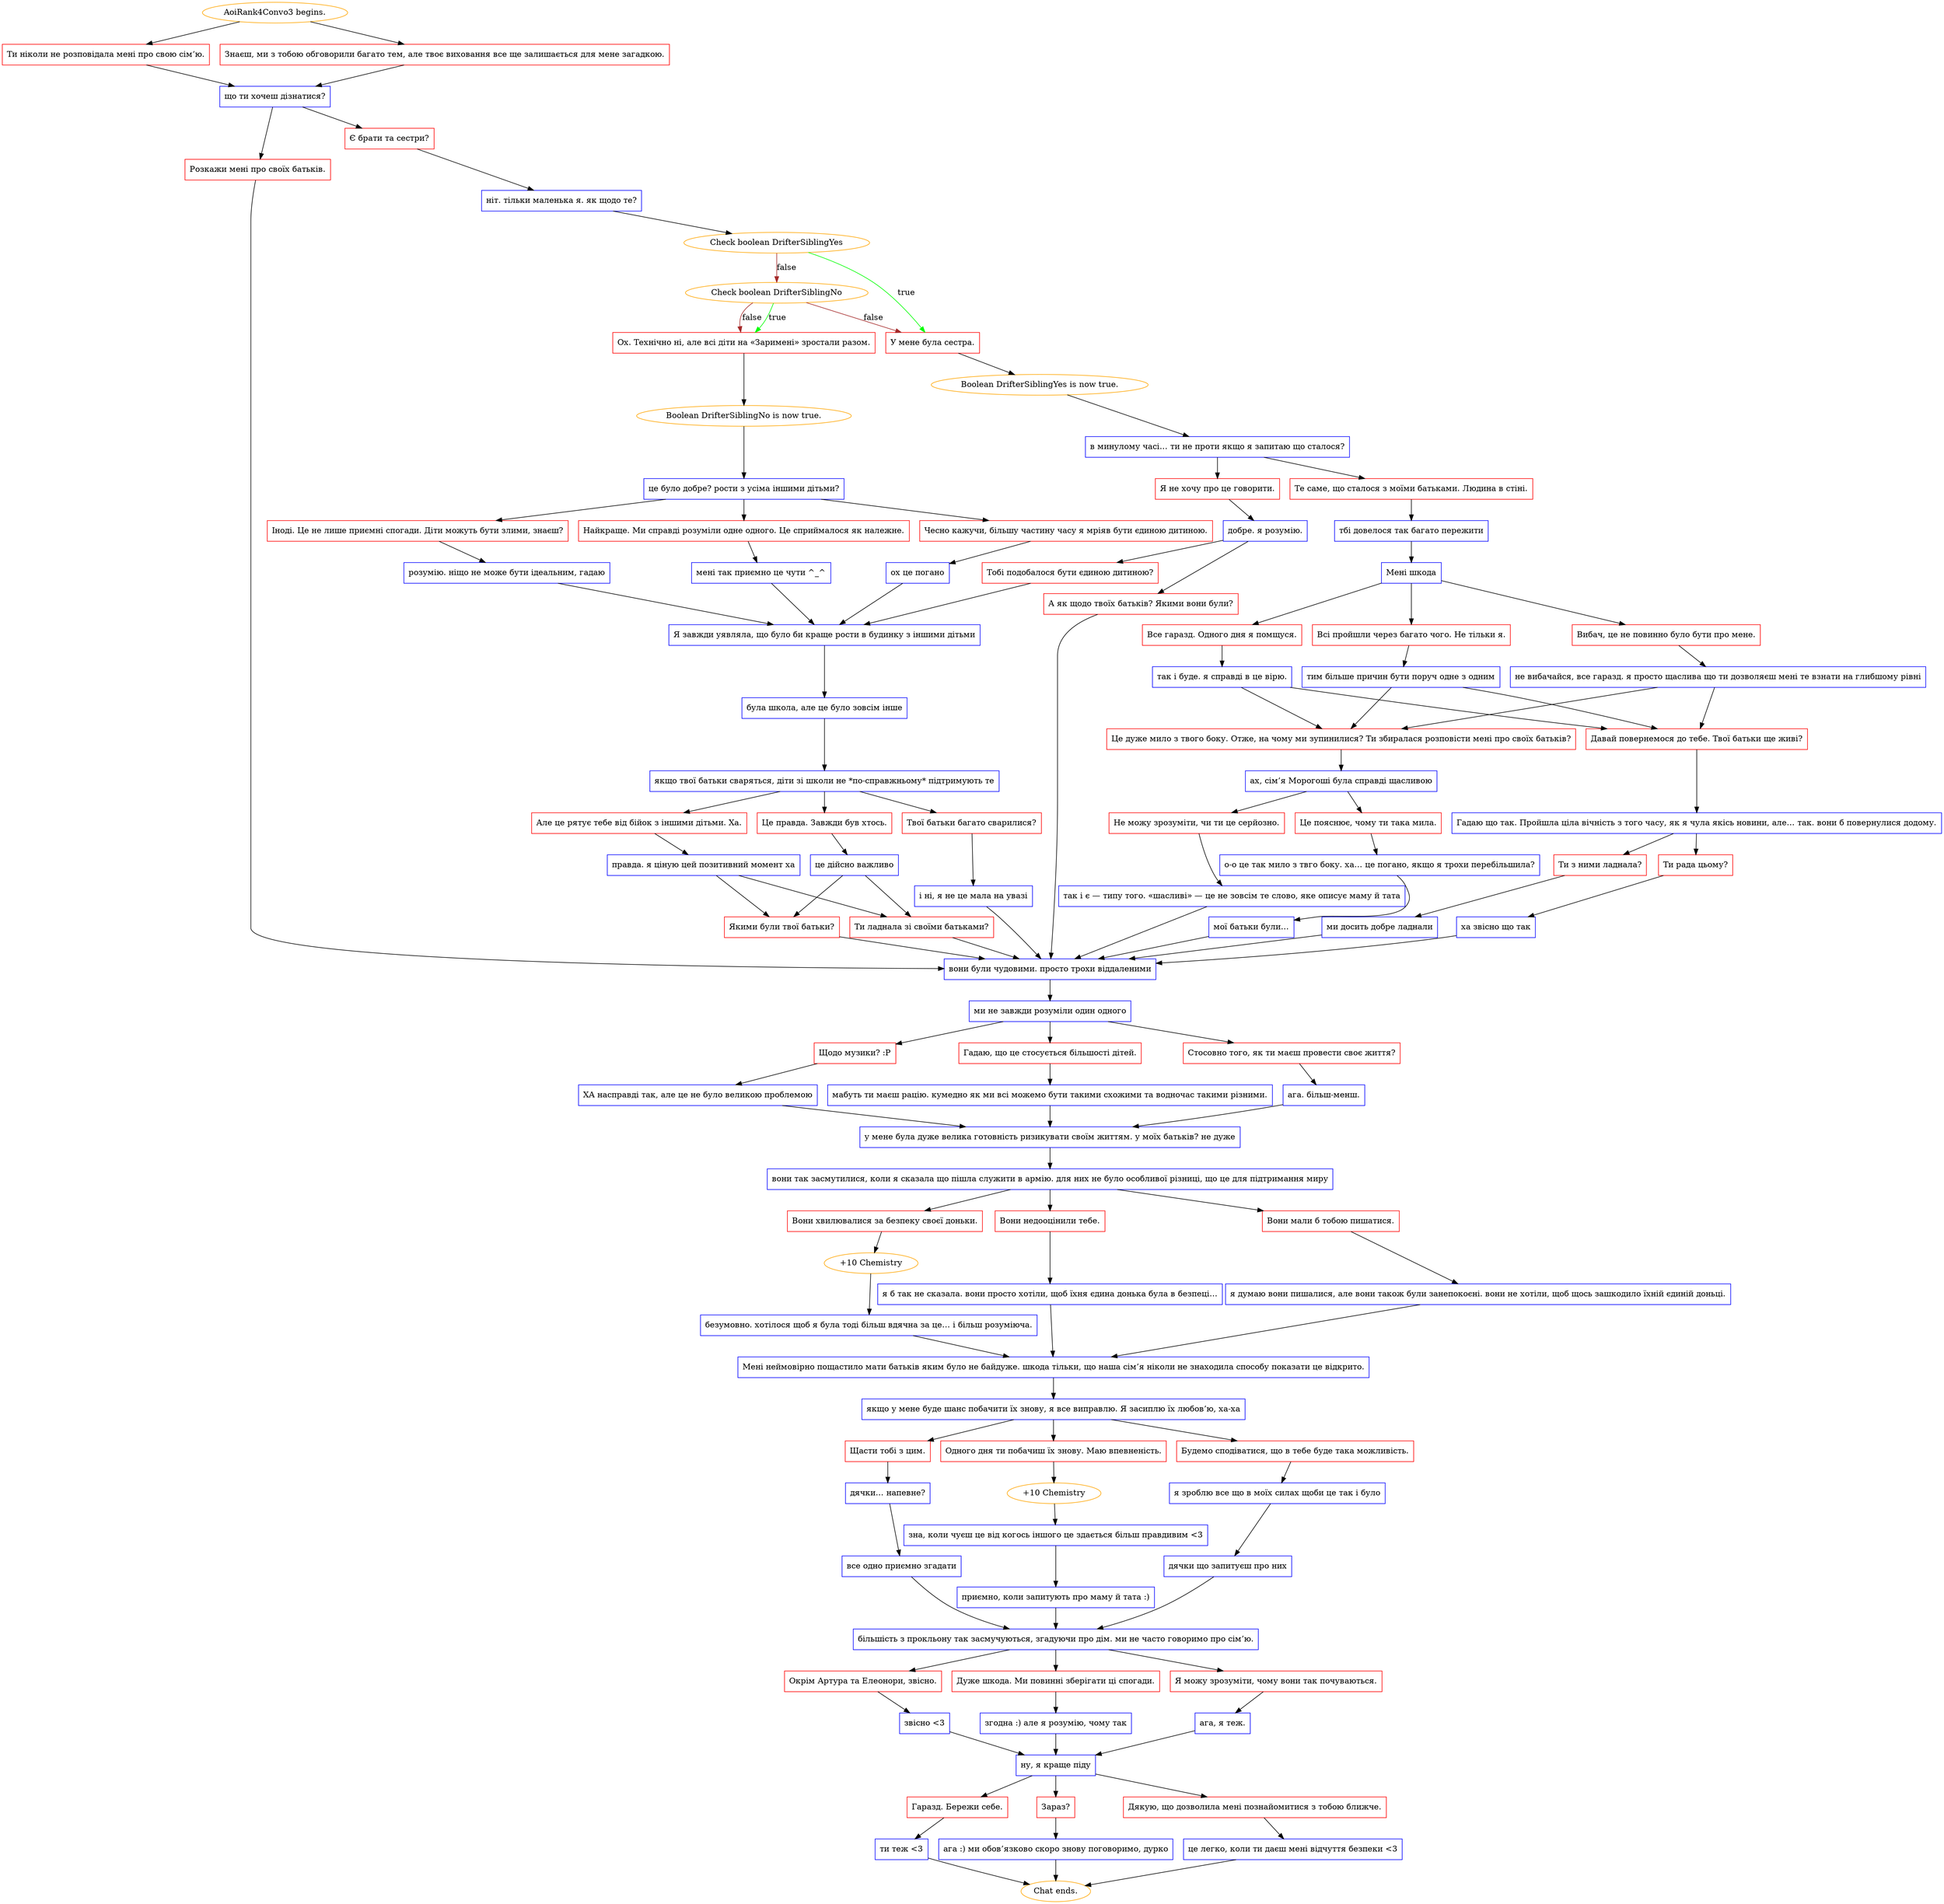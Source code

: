 digraph {
	"AoiRank4Convo3 begins." [color=orange];
		"AoiRank4Convo3 begins." -> j2632451851;
		"AoiRank4Convo3 begins." -> j3035974123;
	j2632451851 [label="Ти ніколи не розповідала мені про свою сім’ю.",shape=box,color=red];
		j2632451851 -> j277585951;
	j3035974123 [label="Знаєш, ми з тобою обговорили багато тем, але твоє виховання все ще залишається для мене загадкою.",shape=box,color=red];
		j3035974123 -> j277585951;
	j277585951 [label="що ти хочеш дізнатися?",shape=box,color=blue];
		j277585951 -> j194987614;
		j277585951 -> j2982321294;
	j194987614 [label="Розкажи мені про своїх батьків.",shape=box,color=red];
		j194987614 -> j3985885571;
	j2982321294 [label="Є брати та сестри?",shape=box,color=red];
		j2982321294 -> j2413499681;
	j3985885571 [label="вони були чудовими. просто трохи віддаленими",shape=box,color=blue];
		j3985885571 -> j3665883261;
	j2413499681 [label="ніт. тільки маленька я. як щодо те?",shape=box,color=blue];
		j2413499681 -> j1687579898;
	j3665883261 [label="ми не завжди розуміли один одного",shape=box,color=blue];
		j3665883261 -> j2263105331;
		j3665883261 -> j3365047514;
		j3665883261 -> j3238738340;
	j1687579898 [label="Check boolean DrifterSiblingYes",color=orange];
		j1687579898 -> j926912023 [label=true,color=green];
		j1687579898 -> j2219238961 [label=false,color=brown];
	j2263105331 [label="Щодо музики? :P",shape=box,color=red];
		j2263105331 -> j305296432;
	j3365047514 [label="Гадаю, що це стосується більшості дітей.",shape=box,color=red];
		j3365047514 -> j3701495022;
	j3238738340 [label="Стосовно того, як ти маєш провести своє життя?",shape=box,color=red];
		j3238738340 -> j810336202;
	j926912023 [label="У мене була сестра.",shape=box,color=red];
		j926912023 -> j2379658079;
	j2219238961 [label="Check boolean DrifterSiblingNo",color=orange];
		j2219238961 -> j4095900713 [label=true,color=green];
		j2219238961 -> j926912023 [label=false,color=brown];
		j2219238961 -> j4095900713 [label=false,color=brown];
	j305296432 [label="ХА насправді так, але це не було великою проблемою",shape=box,color=blue];
		j305296432 -> j2863978215;
	j3701495022 [label="мабуть ти маєш рацію. кумедно як ми всі можемо бути такими схожими та водночас такими різними.",shape=box,color=blue];
		j3701495022 -> j2863978215;
	j810336202 [label="ага. більш-менш.",shape=box,color=blue];
		j810336202 -> j2863978215;
	j2379658079 [label="Boolean DrifterSiblingYes is now true.",color=orange];
		j2379658079 -> j3254746108;
	j4095900713 [label="Ох. Технічно ні, але всі діти на «Заримені» зростали разом.",shape=box,color=red];
		j4095900713 -> j1919735116;
	j2863978215 [label="у мене була дуже велика готовність ризикувати своїм життям. у моїх батьків? не дуже",shape=box,color=blue];
		j2863978215 -> j284778284;
	j3254746108 [label="в минулому часі… ти не проти якщо я запитаю що сталося?",shape=box,color=blue];
		j3254746108 -> j3390685119;
		j3254746108 -> j133933410;
	j1919735116 [label="Boolean DrifterSiblingNo is now true.",color=orange];
		j1919735116 -> j535653535;
	j284778284 [label="вони так засмутилися, коли я сказала що пішла служити в армію. для них не було особливої різниці, що це для підтримання миру",shape=box,color=blue];
		j284778284 -> j976455570;
		j284778284 -> j1585794081;
		j284778284 -> j1769598713;
	j3390685119 [label="Те саме, що сталося з моїми батьками. Людина в стіні.",shape=box,color=red];
		j3390685119 -> j1733112923;
	j133933410 [label="Я не хочу про це говорити.",shape=box,color=red];
		j133933410 -> j3628087674;
	j535653535 [label="це було добре? рости з усіма іншими дітьми?",shape=box,color=blue];
		j535653535 -> j128150807;
		j535653535 -> j2820705140;
		j535653535 -> j2145557278;
	j976455570 [label="Вони хвилювалися за безпеку своєї доньки.",shape=box,color=red];
		j976455570 -> j3619710007;
	j1585794081 [label="Вони недооцінили тебе.",shape=box,color=red];
		j1585794081 -> j2872236159;
	j1769598713 [label="Вони мали б тобою пишатися.",shape=box,color=red];
		j1769598713 -> j332415433;
	j1733112923 [label="тбі довелося так багато пережити",shape=box,color=blue];
		j1733112923 -> j3204328309;
	j3628087674 [label="добре. я розумію.",shape=box,color=blue];
		j3628087674 -> j3515962450;
		j3628087674 -> j1208295719;
	j128150807 [label="Іноді. Це не лише приємні спогади. Діти можуть бути злими, знаєш?",shape=box,color=red];
		j128150807 -> j3174305695;
	j2820705140 [label="Найкраще. Ми справді розуміли одне одного. Це сприймалося як належне.",shape=box,color=red];
		j2820705140 -> j2986009894;
	j2145557278 [label="Чесно кажучи, більшу частину часу я мріяв бути єдиною дитиною.",shape=box,color=red];
		j2145557278 -> j1784919207;
	j3619710007 [label="+10 Chemistry",color=orange];
		j3619710007 -> j1459298851;
	j2872236159 [label="я б так не сказала. вони просто хотіли, щоб їхня єдина донька була в безпеці…",shape=box,color=blue];
		j2872236159 -> j1739016209;
	j332415433 [label="я думаю вони пишалися, але вони також були занепокоєні. вони не хотіли, щоб щось зашкодило їхній єдиній доньці.",shape=box,color=blue];
		j332415433 -> j1739016209;
	j3204328309 [label="Мені шкода",shape=box,color=blue];
		j3204328309 -> j326002421;
		j3204328309 -> j4280930949;
		j3204328309 -> j2991569065;
	j3515962450 [label="Тобі подобалося бути єдиною дитиною?",shape=box,color=red];
		j3515962450 -> j645311167;
	j1208295719 [label="А як щодо твоїх батьків? Якими вони були?",shape=box,color=red];
		j1208295719 -> j3985885571;
	j3174305695 [label="розумію. ніщо не може бути ідеальним, гадаю",shape=box,color=blue];
		j3174305695 -> j645311167;
	j2986009894 [label="мені так приємно це чути ^_^",shape=box,color=blue];
		j2986009894 -> j645311167;
	j1784919207 [label="ох це погано",shape=box,color=blue];
		j1784919207 -> j645311167;
	j1459298851 [label="безумовно. хотілося щоб я була тоді більш вдячна за це… і більш розуміюча.",shape=box,color=blue];
		j1459298851 -> j1739016209;
	j1739016209 [label="Мені неймовірно пощастило мати батьків яким було не байдуже. шкода тільки, що наша сім’я ніколи не знаходила способу показати це відкрито.",shape=box,color=blue];
		j1739016209 -> j1939913545;
	j326002421 [label="Вибач, це не повинно було бути про мене.",shape=box,color=red];
		j326002421 -> j2276869308;
	j4280930949 [label="Все гаразд. Одного дня я помщуся.",shape=box,color=red];
		j4280930949 -> j3673029159;
	j2991569065 [label="Всі пройшли через багато чого. Не тільки я.",shape=box,color=red];
		j2991569065 -> j1339140727;
	j645311167 [label="Я завжди уявляла, що було би краще рости в будинку з іншими дітьми",shape=box,color=blue];
		j645311167 -> j4286981734;
	j1939913545 [label="якщо у мене буде шанс побачити їх знову, я все виправлю. Я засиплю їх любов’ю, ха-ха",shape=box,color=blue];
		j1939913545 -> j1689745460;
		j1939913545 -> j2694007980;
		j1939913545 -> j1578931352;
	j2276869308 [label="не вибачайся, все гаразд. я просто щаслива що ти дозволяєш мені те взнати на глибшому рівні",shape=box,color=blue];
		j2276869308 -> j1773923813;
		j2276869308 -> j4095033237;
	j3673029159 [label="так і буде. я справді в це вірю.",shape=box,color=blue];
		j3673029159 -> j1773923813;
		j3673029159 -> j4095033237;
	j1339140727 [label="тим більше причин бути поруч одне з одним",shape=box,color=blue];
		j1339140727 -> j1773923813;
		j1339140727 -> j4095033237;
	j4286981734 [label="була школа, але це було зовсім інше",shape=box,color=blue];
		j4286981734 -> j1970376553;
	j1689745460 [label="Щасти тобі з цим.",shape=box,color=red];
		j1689745460 -> j4287938829;
	j2694007980 [label="Одного дня ти побачиш їх знову. Маю впевненість.",shape=box,color=red];
		j2694007980 -> j774510180;
	j1578931352 [label="Будемо сподіватися, що в тебе буде така можливість.",shape=box,color=red];
		j1578931352 -> j138557942;
	j1773923813 [label="Давай повернемося до тебе. Твої батьки ще живі?",shape=box,color=red];
		j1773923813 -> j2993304704;
	j4095033237 [label="Це дуже мило з твого боку. Отже, на чому ми зупинилися? Ти збиралася розповісти мені про своїх батьків?",shape=box,color=red];
		j4095033237 -> j2528056444;
	j1970376553 [label="якщо твої батьки сваряться, діти зі школи не *по-справжньому* підтримують те",shape=box,color=blue];
		j1970376553 -> j3720677319;
		j1970376553 -> j3014163281;
		j1970376553 -> j2512968224;
	j4287938829 [label="дячки… напевне?",shape=box,color=blue];
		j4287938829 -> j4251456538;
	j774510180 [label="+10 Chemistry",color=orange];
		j774510180 -> j1925598809;
	j138557942 [label="я зроблю все що в моїх силах щоби це так і було",shape=box,color=blue];
		j138557942 -> j1160370617;
	j2993304704 [label="Гадаю що так. Пройшла ціла вічність з того часу, як я чула якісь новини, але… так. вони б повернулися додому.",shape=box,color=blue];
		j2993304704 -> j527057481;
		j2993304704 -> j601706871;
	j2528056444 [label="ах, сім’я Морогоші була справді щасливою",shape=box,color=blue];
		j2528056444 -> j532101667;
		j2528056444 -> j1578963552;
	j3720677319 [label="Але це рятує тебе від бійок з іншими дітьми. Ха.",shape=box,color=red];
		j3720677319 -> j963867835;
	j3014163281 [label="Твої батьки багато сварилися?",shape=box,color=red];
		j3014163281 -> j1452802985;
	j2512968224 [label="Це правда. Завжди був хтось.",shape=box,color=red];
		j2512968224 -> j4224917426;
	j4251456538 [label="все одно приємно згадати",shape=box,color=blue];
		j4251456538 -> j3236641604;
	j1925598809 [label="зна, коли чуєш це від когось іншого це здається більш правдивим <3",shape=box,color=blue];
		j1925598809 -> j1305395232;
	j1160370617 [label="дячки що запитуєш про них",shape=box,color=blue];
		j1160370617 -> j3236641604;
	j527057481 [label="Ти рада цьому?",shape=box,color=red];
		j527057481 -> j3850899644;
	j601706871 [label="Ти з ними ладнала?",shape=box,color=red];
		j601706871 -> j3098462278;
	j532101667 [label="Не можу зрозуміти, чи ти це серйозно.",shape=box,color=red];
		j532101667 -> j832358818;
	j1578963552 [label="Це пояснює, чому ти така мила.",shape=box,color=red];
		j1578963552 -> j2903042045;
	j963867835 [label="правда. я ціную цей позитивний момент ха",shape=box,color=blue];
		j963867835 -> j248942328;
		j963867835 -> j2379422168;
	j1452802985 [label="і ні, я не це мала на увазі",shape=box,color=blue];
		j1452802985 -> j3985885571;
	j4224917426 [label="це дійсно важливо",shape=box,color=blue];
		j4224917426 -> j2379422168;
		j4224917426 -> j248942328;
	j3236641604 [label="більшість з прокльону так засмучуються, згадуючи про дім. ми не часто говоримо про сім’ю.",shape=box,color=blue];
		j3236641604 -> j2890972774;
		j3236641604 -> j3652869064;
		j3236641604 -> j464271479;
	j1305395232 [label="приємно, коли запитують про маму й тата :)",shape=box,color=blue];
		j1305395232 -> j3236641604;
	j3850899644 [label="ха звісно що так",shape=box,color=blue];
		j3850899644 -> j3985885571;
	j3098462278 [label="ми досить добре ладнали",shape=box,color=blue];
		j3098462278 -> j3985885571;
	j832358818 [label="так і є — типу того. «шасливі» — це не зовсім те слово, яке описує маму й тата",shape=box,color=blue];
		j832358818 -> j3985885571;
	j2903042045 [label="о-о це так мило з твго боку. ха… це погано, якщо я трохи перебільшила?",shape=box,color=blue];
		j2903042045 -> j1390573669;
	j248942328 [label="Ти ладнала зі своїми батьками?",shape=box,color=red];
		j248942328 -> j3985885571;
	j2379422168 [label="Якими були твої батьки?",shape=box,color=red];
		j2379422168 -> j3985885571;
	j2890972774 [label="Окрім Артура та Елеонори, звісно.",shape=box,color=red];
		j2890972774 -> j1769936228;
	j3652869064 [label="Дуже шкода. Ми повинні зберігати ці спогади.",shape=box,color=red];
		j3652869064 -> j2788824558;
	j464271479 [label="Я можу зрозуміти, чому вони так почуваються.",shape=box,color=red];
		j464271479 -> j592059348;
	j1390573669 [label="мої батьки були…",shape=box,color=blue];
		j1390573669 -> j3985885571;
	j1769936228 [label="звісно <3",shape=box,color=blue];
		j1769936228 -> j2773788277;
	j2788824558 [label="згодна :) але я розумію, чому так",shape=box,color=blue];
		j2788824558 -> j2773788277;
	j592059348 [label="ага, я теж.",shape=box,color=blue];
		j592059348 -> j2773788277;
	j2773788277 [label="ну, я краще піду",shape=box,color=blue];
		j2773788277 -> j2199212872;
		j2773788277 -> j1196391769;
		j2773788277 -> j4061022395;
	j2199212872 [label="Гаразд. Бережи себе.",shape=box,color=red];
		j2199212872 -> j524427400;
	j1196391769 [label="Зараз?",shape=box,color=red];
		j1196391769 -> j533419644;
	j4061022395 [label="Дякую, що дозволила мені познайомитися з тобою ближче.",shape=box,color=red];
		j4061022395 -> j3961347612;
	j524427400 [label="ти теж <3",shape=box,color=blue];
		j524427400 -> "Chat ends.";
	j533419644 [label="ага :) ми обов’язково скоро знову поговоримо, дурко",shape=box,color=blue];
		j533419644 -> "Chat ends.";
	j3961347612 [label="це легко, коли ти даєш мені відчуття безпеки <3",shape=box,color=blue];
		j3961347612 -> "Chat ends.";
	"Chat ends." [color=orange];
}